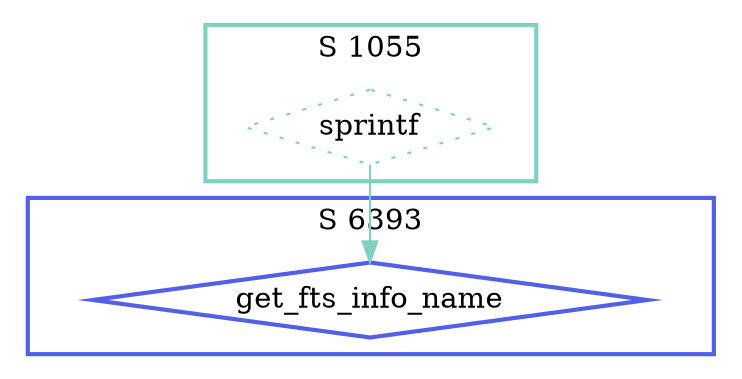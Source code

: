digraph G {
  ratio=0.500000;
  "UV sprintf (1055)" [shape=diamond, label="sprintf", color="#80D0C0",
                       style=dotted];
  "UV get_fts_info_name (6393)" [shape=diamond, label="get_fts_info_name",
                                 color="#5060E8", style=bold];
  
  subgraph cluster_6393 { label="S 6393";
    color="#5060E8";
    style=bold;
    "UV get_fts_info_name (6393)"; };
  subgraph cluster_1055 { label="S 1055";
    color="#80D0C0";
    style=bold;
    "UV sprintf (1055)"; };
  
  "UV sprintf (1055)" -> "UV get_fts_info_name (6393)" [color="#80D0C0"];
  
  }